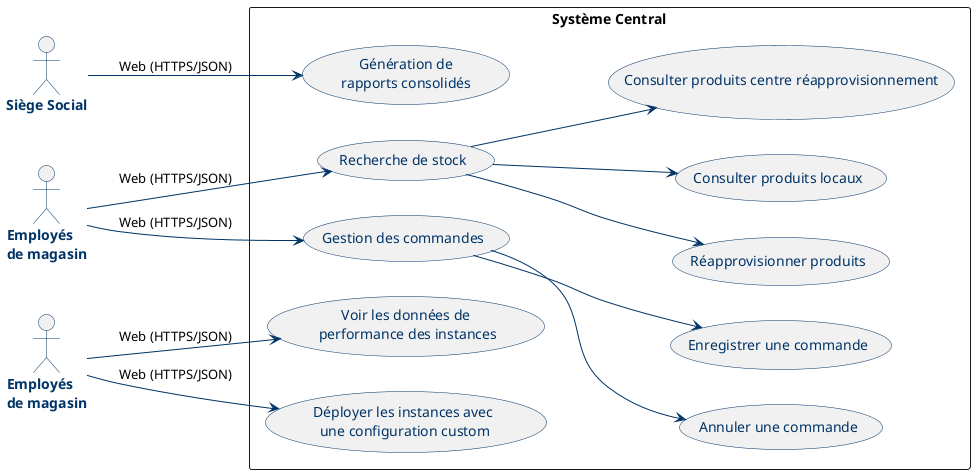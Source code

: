 @startuml ContexteMétier

left to right direction

skinparam {
  BackgroundColor #FFFFFF
  ArrowColor #003366
  ActorBorderColor #003366
  ActorFontStyle bold
  ActorFontColor #003366
  UsecaseBorderColor #003366
  UsecaseFontColor #003366
}

actor "Siège Social" as siege
actor "Employés\nde magasin" as employes
actor "Employés\nde magasin" as admin

rectangle "Système Central" as system {
  usecase "Recherche de stock" as products
  usecase "Consulter produits locaux" as cp
  usecase "Consulter produits centre réapprovisionnement" as cpr
  usecase "Réapprovisionner produits" as rp
  usecase "Gestion des commandes" as orders
  usecase "Enregistrer une commande" as ec
  usecase "Annuler une commande" as ac
  usecase "Génération de\nrapports consolidés" as rapports
  usecase "Voir les données de\n performance des instances" as stats
  usecase "Déployer les instances avec\n une configuration custom" as custom
  
}

products --> cp
products --> cpr
products --> rp
siege --> rapports : "Web (HTTPS/JSON)"
employes --> products : "Web (HTTPS/JSON)"
employes --> orders : "Web (HTTPS/JSON)"
orders --> ec
orders --> ac
admin --> stats : "Web (HTTPS/JSON)"
admin --> custom : "Web (HTTPS/JSON)"

@enduml